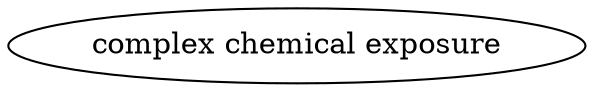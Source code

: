 digraph {
	graph [bb="0,0,276.88,36"];
	node [label="\N"];
	"complex chemical exposure"	[height=0.5,
		label="complex chemical exposure",
		pos="138.44,18",
		width=3.8455];
}
